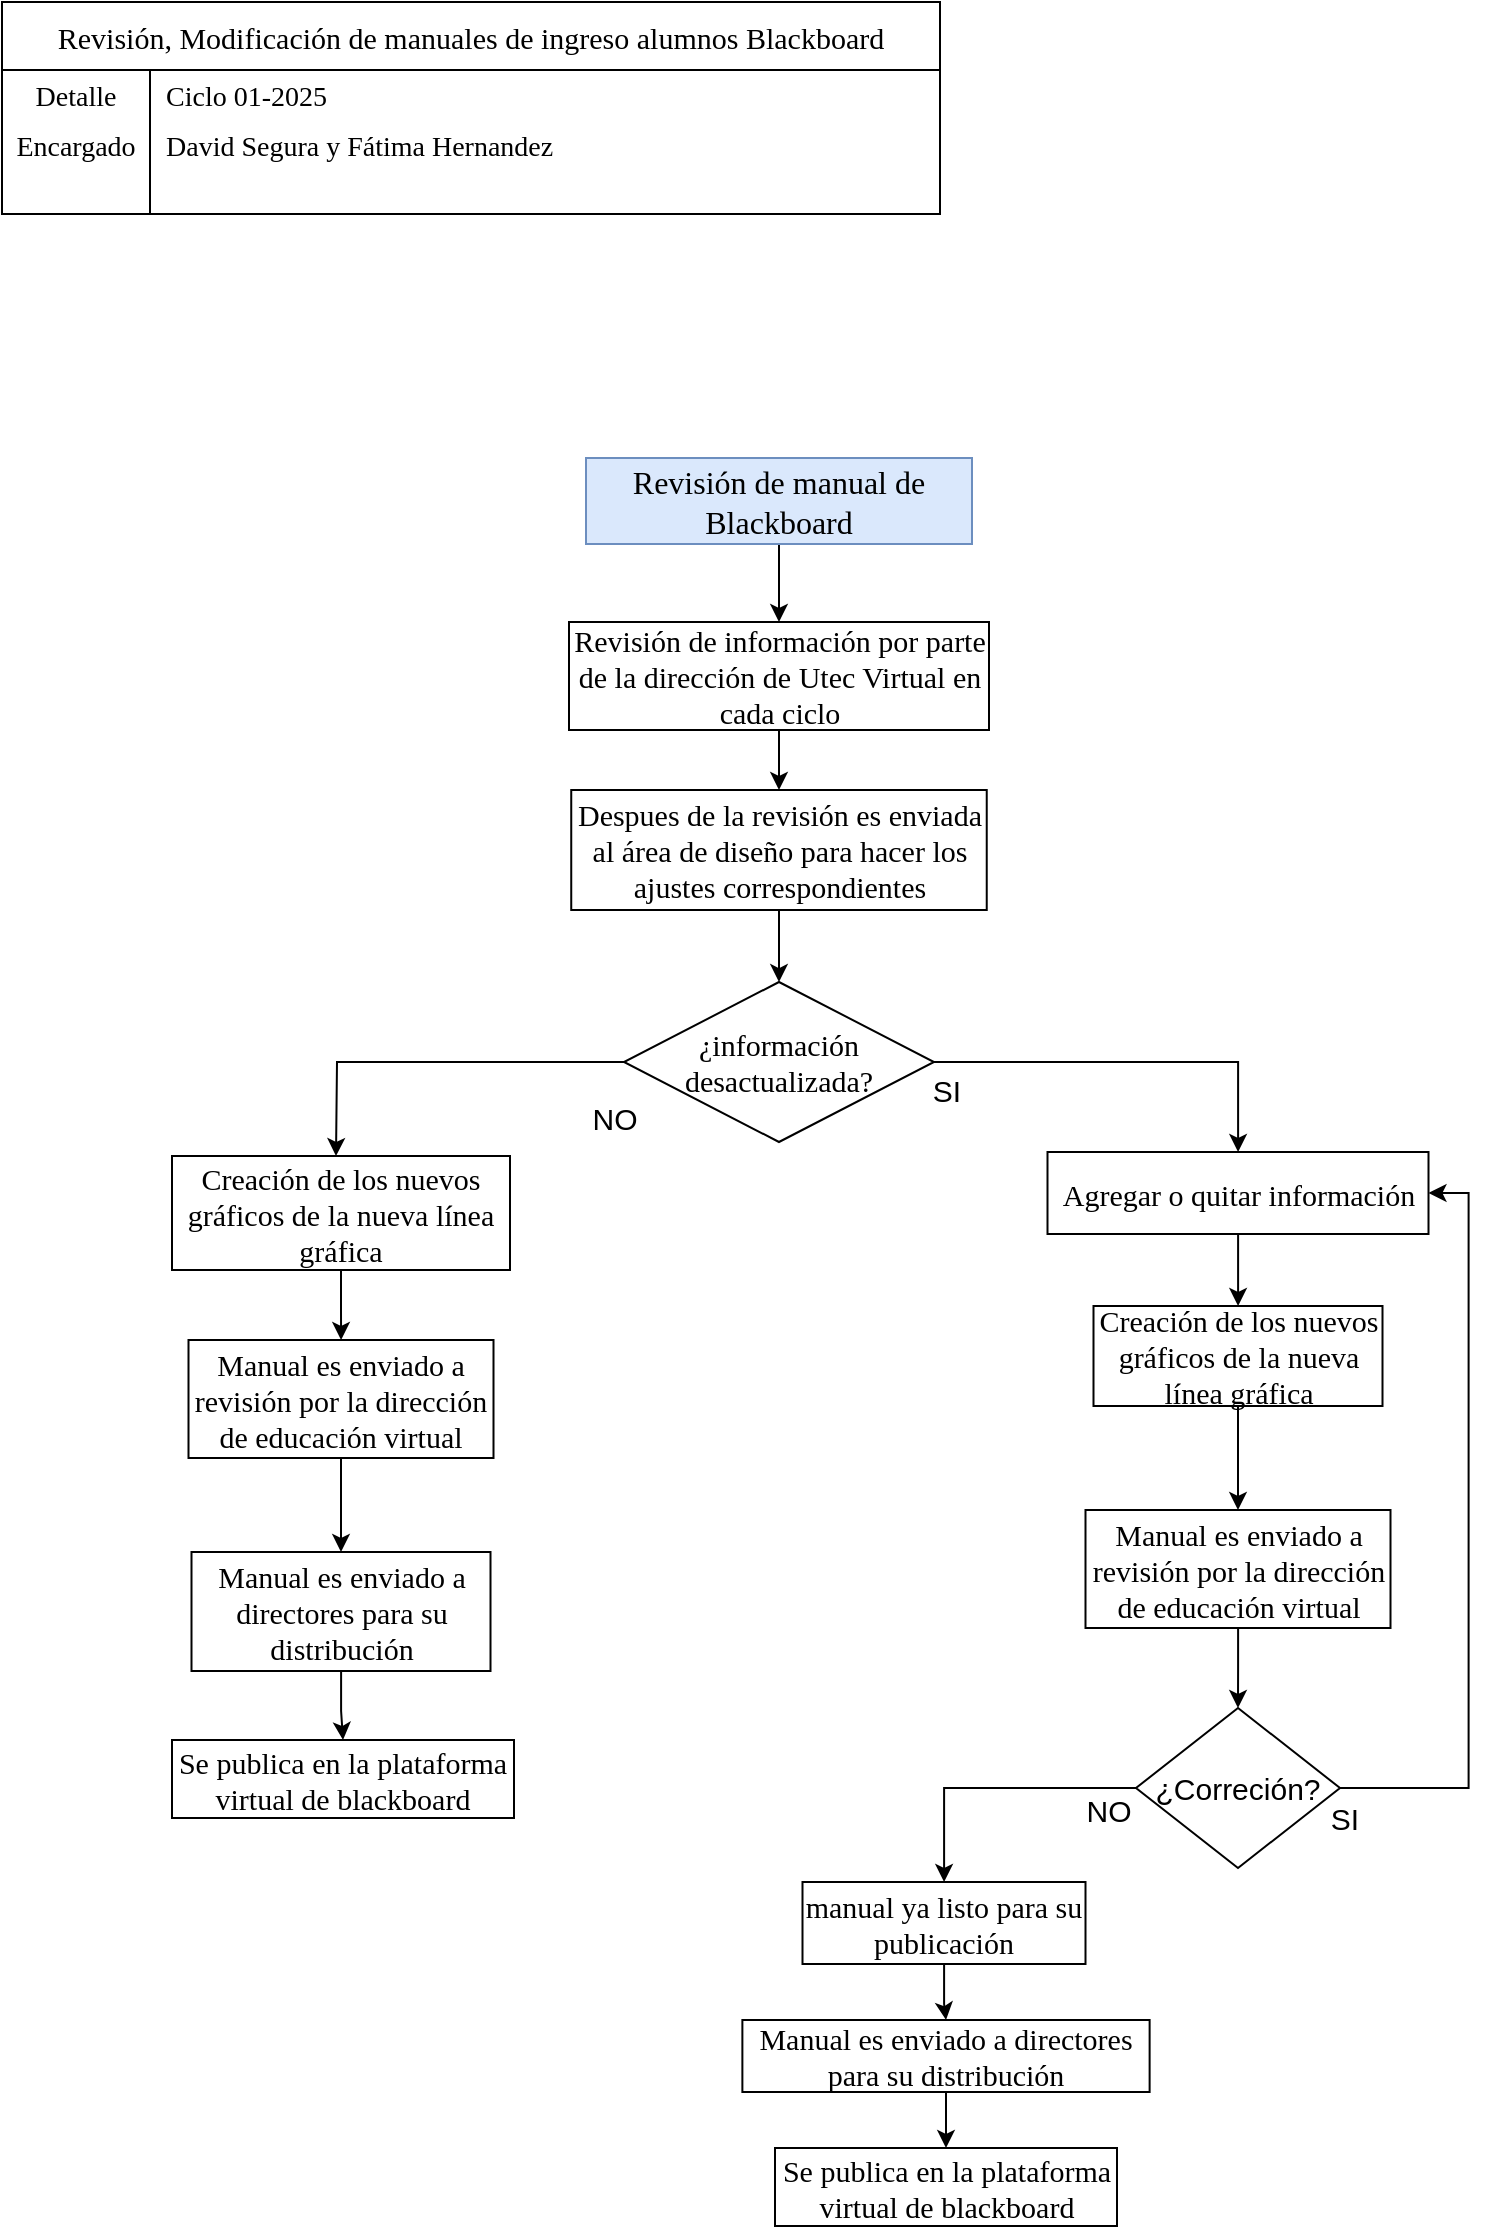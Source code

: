 <mxfile version="28.0.6">
  <diagram name="Página-1" id="KSvQpwmDWXcR83OlpllC">
    <mxGraphModel dx="1090" dy="825" grid="0" gridSize="10" guides="1" tooltips="1" connect="1" arrows="1" fold="1" page="1" pageScale="1" pageWidth="827" pageHeight="1169" math="0" shadow="0">
      <root>
        <mxCell id="0" />
        <mxCell id="1" parent="0" />
        <mxCell id="dwzm4kwDnqCYm4qDRHuH-1" value="&lt;span style=&quot;color: rgba(0, 0, 0, 0); font-family: monospace; font-size: 0px; text-wrap-mode: nowrap;&quot;&gt;%3CmxGraphModel%3E%3Croot%3E%3CmxCell%20id%3D%220%22%2F%3E%3CmxCell%20id%3D%221%22%20parent%3D%220%22%2F%3E%3CmxCell%20id%3D%222%22%20value%3D%22Crear%20tabla%20din%C3%A1mica%20para%20agrupar%20por%20facultad%20de%20Maestr%C3%ADa%20y%20contabilizar%20aulas%22%20style%3D%22whiteSpace%3Dwrap%3Bhtml%3D1%3Brounded%3D0%3BfontFamily%3DTimes%20New%20Roman%3BfontSize%3D14%3B%22%20vertex%3D%221%22%20parent%3D%221%22%3E%3CmxGeometry%20x%3D%22586.5%22%20y%3D%22691%22%20width%3D%22125%22%20height%3D%2264%22%20as%3D%22geometry%22%2F%3E%3C%2FmxCell%3E%3C%2Froot%3E%3C%2FmxGraphModel%3E&lt;/span&gt;" style="text;whiteSpace=wrap;html=1;" vertex="1" parent="1">
          <mxGeometry x="70" y="50" width="110" height="40" as="geometry" />
        </mxCell>
        <mxCell id="dwzm4kwDnqCYm4qDRHuH-2" value="Revisión, Modificación de manuales de ingreso alumnos Blackboard" style="shape=table;startSize=34;container=1;collapsible=0;childLayout=tableLayout;fixedRows=1;rowLines=0;fontStyle=0;fontSize=15;fontFamily=Times New Roman;" vertex="1" parent="1">
          <mxGeometry x="30" y="30" width="469" height="106" as="geometry" />
        </mxCell>
        <mxCell id="dwzm4kwDnqCYm4qDRHuH-3" value="" style="shape=tableRow;horizontal=0;startSize=0;swimlaneHead=0;swimlaneBody=0;top=0;left=0;bottom=0;right=0;collapsible=0;dropTarget=0;fillColor=none;points=[[0,0.5],[1,0.5]];portConstraint=eastwest;strokeColor=inherit;fontSize=16;fontFamily=Times New Roman;" vertex="1" parent="dwzm4kwDnqCYm4qDRHuH-2">
          <mxGeometry y="34" width="469" height="22" as="geometry" />
        </mxCell>
        <mxCell id="dwzm4kwDnqCYm4qDRHuH-4" value="&lt;font style=&quot;font-size: 14px;&quot;&gt;Detalle&lt;/font&gt;&lt;div&gt;&lt;br&gt;&lt;/div&gt;" style="shape=partialRectangle;html=1;whiteSpace=wrap;connectable=0;fillColor=none;top=0;left=0;bottom=0;right=0;overflow=hidden;pointerEvents=1;strokeColor=inherit;fontSize=16;fontFamily=Times New Roman;" vertex="1" parent="dwzm4kwDnqCYm4qDRHuH-3">
          <mxGeometry width="74" height="22" as="geometry">
            <mxRectangle width="74" height="22" as="alternateBounds" />
          </mxGeometry>
        </mxCell>
        <mxCell id="dwzm4kwDnqCYm4qDRHuH-5" value="&lt;font style=&quot;font-size: 14px;&quot;&gt;Ciclo 01-2025&lt;/font&gt;" style="shape=partialRectangle;html=1;whiteSpace=wrap;connectable=0;fillColor=none;top=0;left=0;bottom=0;right=0;align=left;spacingLeft=6;overflow=hidden;strokeColor=inherit;fontSize=16;fontFamily=Times New Roman;" vertex="1" parent="dwzm4kwDnqCYm4qDRHuH-3">
          <mxGeometry x="74" width="395" height="22" as="geometry">
            <mxRectangle width="395" height="22" as="alternateBounds" />
          </mxGeometry>
        </mxCell>
        <mxCell id="dwzm4kwDnqCYm4qDRHuH-6" value="" style="shape=tableRow;horizontal=0;startSize=0;swimlaneHead=0;swimlaneBody=0;top=0;left=0;bottom=0;right=0;collapsible=0;dropTarget=0;fillColor=none;points=[[0,0.5],[1,0.5]];portConstraint=eastwest;strokeColor=inherit;fontSize=16;fontFamily=Times New Roman;" vertex="1" parent="dwzm4kwDnqCYm4qDRHuH-2">
          <mxGeometry y="56" width="469" height="30" as="geometry" />
        </mxCell>
        <mxCell id="dwzm4kwDnqCYm4qDRHuH-7" value="&lt;font style=&quot;font-size: 14px;&quot;&gt;Encargado&lt;/font&gt;" style="shape=partialRectangle;html=1;whiteSpace=wrap;connectable=0;fillColor=none;top=0;left=0;bottom=0;right=0;overflow=hidden;strokeColor=inherit;fontSize=16;fontFamily=Times New Roman;" vertex="1" parent="dwzm4kwDnqCYm4qDRHuH-6">
          <mxGeometry width="74" height="30" as="geometry">
            <mxRectangle width="74" height="30" as="alternateBounds" />
          </mxGeometry>
        </mxCell>
        <mxCell id="dwzm4kwDnqCYm4qDRHuH-8" value="&lt;span style=&quot;font-size: 14px;&quot;&gt;David Segura y Fátima Hernandez&lt;/span&gt;" style="shape=partialRectangle;html=1;whiteSpace=wrap;connectable=0;fillColor=none;top=0;left=0;bottom=0;right=0;align=left;spacingLeft=6;overflow=hidden;strokeColor=inherit;fontSize=16;fontFamily=Times New Roman;" vertex="1" parent="dwzm4kwDnqCYm4qDRHuH-6">
          <mxGeometry x="74" width="395" height="30" as="geometry">
            <mxRectangle width="395" height="30" as="alternateBounds" />
          </mxGeometry>
        </mxCell>
        <mxCell id="dwzm4kwDnqCYm4qDRHuH-9" value="" style="shape=tableRow;horizontal=0;startSize=0;swimlaneHead=0;swimlaneBody=0;top=0;left=0;bottom=0;right=0;collapsible=0;dropTarget=0;fillColor=none;points=[[0,0.5],[1,0.5]];portConstraint=eastwest;strokeColor=inherit;fontSize=16;fontFamily=Times New Roman;" vertex="1" parent="dwzm4kwDnqCYm4qDRHuH-2">
          <mxGeometry y="86" width="469" height="20" as="geometry" />
        </mxCell>
        <mxCell id="dwzm4kwDnqCYm4qDRHuH-10" value="" style="shape=partialRectangle;html=1;whiteSpace=wrap;connectable=0;fillColor=none;top=0;left=0;bottom=0;right=0;overflow=hidden;strokeColor=inherit;fontSize=16;fontFamily=Times New Roman;" vertex="1" parent="dwzm4kwDnqCYm4qDRHuH-9">
          <mxGeometry width="74" height="20" as="geometry">
            <mxRectangle width="74" height="20" as="alternateBounds" />
          </mxGeometry>
        </mxCell>
        <mxCell id="dwzm4kwDnqCYm4qDRHuH-11" value="" style="shape=partialRectangle;html=1;whiteSpace=wrap;connectable=0;fillColor=none;top=0;left=0;bottom=0;right=0;align=left;spacingLeft=6;overflow=hidden;strokeColor=inherit;fontSize=16;fontFamily=Times New Roman;" vertex="1" parent="dwzm4kwDnqCYm4qDRHuH-9">
          <mxGeometry x="74" width="395" height="20" as="geometry">
            <mxRectangle width="395" height="20" as="alternateBounds" />
          </mxGeometry>
        </mxCell>
        <mxCell id="dwzm4kwDnqCYm4qDRHuH-12" value="" style="edgeStyle=orthogonalEdgeStyle;rounded=0;orthogonalLoop=1;jettySize=auto;html=1;fontSize=15;" edge="1" parent="1" source="dwzm4kwDnqCYm4qDRHuH-13" target="dwzm4kwDnqCYm4qDRHuH-15">
          <mxGeometry relative="1" as="geometry" />
        </mxCell>
        <mxCell id="dwzm4kwDnqCYm4qDRHuH-13" value="&lt;font style=&quot;font-size: 16px;&quot; face=&quot;Times New Roman&quot;&gt;Revisión de manual de Blackboard&lt;/font&gt;" style="rounded=0;whiteSpace=wrap;html=1;fillColor=#dae8fc;strokeColor=#6c8ebf;fontSize=15;" vertex="1" parent="1">
          <mxGeometry x="322" y="258" width="193" height="43" as="geometry" />
        </mxCell>
        <mxCell id="dwzm4kwDnqCYm4qDRHuH-14" value="" style="edgeStyle=orthogonalEdgeStyle;rounded=0;orthogonalLoop=1;jettySize=auto;html=1;fontSize=15;" edge="1" parent="1" source="dwzm4kwDnqCYm4qDRHuH-15" target="dwzm4kwDnqCYm4qDRHuH-17">
          <mxGeometry relative="1" as="geometry" />
        </mxCell>
        <mxCell id="dwzm4kwDnqCYm4qDRHuH-15" value="&lt;font face=&quot;Times New Roman&quot;&gt;Revisión de información por parte de la dirección de Utec Virtual en cada ciclo&lt;/font&gt;" style="rounded=0;whiteSpace=wrap;html=1;fontSize=15;" vertex="1" parent="1">
          <mxGeometry x="313.5" y="340" width="210" height="54" as="geometry" />
        </mxCell>
        <mxCell id="dwzm4kwDnqCYm4qDRHuH-16" value="" style="edgeStyle=orthogonalEdgeStyle;rounded=0;orthogonalLoop=1;jettySize=auto;html=1;fontSize=15;" edge="1" parent="1" source="dwzm4kwDnqCYm4qDRHuH-17" target="dwzm4kwDnqCYm4qDRHuH-20">
          <mxGeometry relative="1" as="geometry" />
        </mxCell>
        <mxCell id="dwzm4kwDnqCYm4qDRHuH-17" value="&lt;font face=&quot;Times New Roman&quot;&gt;Despues de la revisión es enviada al área de diseño para hacer los ajustes correspondientes&lt;/font&gt;" style="whiteSpace=wrap;html=1;fontSize=15;rounded=0;" vertex="1" parent="1">
          <mxGeometry x="314.62" y="424" width="207.75" height="60" as="geometry" />
        </mxCell>
        <mxCell id="dwzm4kwDnqCYm4qDRHuH-18" value="" style="edgeStyle=orthogonalEdgeStyle;rounded=0;orthogonalLoop=1;jettySize=auto;html=1;fontSize=15;" edge="1" parent="1" source="dwzm4kwDnqCYm4qDRHuH-20" target="dwzm4kwDnqCYm4qDRHuH-24">
          <mxGeometry relative="1" as="geometry" />
        </mxCell>
        <mxCell id="dwzm4kwDnqCYm4qDRHuH-19" value="" style="edgeStyle=orthogonalEdgeStyle;rounded=0;orthogonalLoop=1;jettySize=auto;html=1;fontSize=15;" edge="1" parent="1" source="dwzm4kwDnqCYm4qDRHuH-20">
          <mxGeometry relative="1" as="geometry">
            <mxPoint x="197" y="607" as="targetPoint" />
          </mxGeometry>
        </mxCell>
        <mxCell id="dwzm4kwDnqCYm4qDRHuH-20" value="&lt;font face=&quot;Times New Roman&quot;&gt;¿información desactualizada?&lt;/font&gt;" style="rhombus;whiteSpace=wrap;html=1;fontSize=15;rounded=0;" vertex="1" parent="1">
          <mxGeometry x="340.99" y="520" width="155.01" height="80" as="geometry" />
        </mxCell>
        <mxCell id="dwzm4kwDnqCYm4qDRHuH-21" value="NO" style="text;html=1;align=center;verticalAlign=middle;resizable=0;points=[];autosize=1;strokeColor=none;fillColor=none;fontSize=15;" vertex="1" parent="1">
          <mxGeometry x="315" y="573" width="41" height="30" as="geometry" />
        </mxCell>
        <mxCell id="dwzm4kwDnqCYm4qDRHuH-22" value="SI" style="text;html=1;align=center;verticalAlign=middle;resizable=0;points=[];autosize=1;strokeColor=none;fillColor=none;fontSize=15;" vertex="1" parent="1">
          <mxGeometry x="486" y="559" width="32" height="30" as="geometry" />
        </mxCell>
        <mxCell id="dwzm4kwDnqCYm4qDRHuH-23" value="" style="edgeStyle=orthogonalEdgeStyle;rounded=0;orthogonalLoop=1;jettySize=auto;html=1;fontSize=15;" edge="1" parent="1" source="dwzm4kwDnqCYm4qDRHuH-24" target="dwzm4kwDnqCYm4qDRHuH-26">
          <mxGeometry relative="1" as="geometry" />
        </mxCell>
        <mxCell id="dwzm4kwDnqCYm4qDRHuH-24" value="&lt;font face=&quot;Times New Roman&quot;&gt;Agregar o quitar información&lt;/font&gt;" style="whiteSpace=wrap;html=1;fontSize=15;rounded=0;" vertex="1" parent="1">
          <mxGeometry x="552.75" y="605" width="190.5" height="41" as="geometry" />
        </mxCell>
        <mxCell id="dwzm4kwDnqCYm4qDRHuH-25" value="" style="edgeStyle=orthogonalEdgeStyle;rounded=0;orthogonalLoop=1;jettySize=auto;html=1;fontSize=15;" edge="1" parent="1" source="dwzm4kwDnqCYm4qDRHuH-26" target="dwzm4kwDnqCYm4qDRHuH-32">
          <mxGeometry relative="1" as="geometry" />
        </mxCell>
        <mxCell id="dwzm4kwDnqCYm4qDRHuH-26" value="&lt;font face=&quot;Times New Roman&quot;&gt;Creación de los nuevos gráficos de la nueva línea gráfica&lt;/font&gt;" style="whiteSpace=wrap;html=1;fontSize=15;rounded=0;" vertex="1" parent="1">
          <mxGeometry x="575.75" y="682" width="144.5" height="50" as="geometry" />
        </mxCell>
        <mxCell id="dwzm4kwDnqCYm4qDRHuH-27" value="" style="edgeStyle=orthogonalEdgeStyle;rounded=0;orthogonalLoop=1;jettySize=auto;html=1;fontSize=15;" edge="1" parent="1" source="dwzm4kwDnqCYm4qDRHuH-28" target="dwzm4kwDnqCYm4qDRHuH-30">
          <mxGeometry relative="1" as="geometry" />
        </mxCell>
        <mxCell id="dwzm4kwDnqCYm4qDRHuH-28" value="&lt;font face=&quot;Times New Roman&quot;&gt;Creación de los nuevos gráficos de la nueva línea gráfica&lt;/font&gt;" style="whiteSpace=wrap;html=1;fontSize=15;rounded=0;" vertex="1" parent="1">
          <mxGeometry x="115" y="607" width="169" height="57" as="geometry" />
        </mxCell>
        <mxCell id="dwzm4kwDnqCYm4qDRHuH-29" value="" style="edgeStyle=orthogonalEdgeStyle;rounded=0;orthogonalLoop=1;jettySize=auto;html=1;fontSize=15;" edge="1" parent="1" source="dwzm4kwDnqCYm4qDRHuH-30" target="dwzm4kwDnqCYm4qDRHuH-41">
          <mxGeometry relative="1" as="geometry" />
        </mxCell>
        <mxCell id="dwzm4kwDnqCYm4qDRHuH-30" value="&lt;font face=&quot;Times New Roman&quot;&gt;Manual es enviado a revisión por la dirección de educación virtual&lt;/font&gt;" style="whiteSpace=wrap;html=1;fontSize=15;rounded=0;" vertex="1" parent="1">
          <mxGeometry x="123.25" y="699" width="152.5" height="59" as="geometry" />
        </mxCell>
        <mxCell id="dwzm4kwDnqCYm4qDRHuH-31" value="" style="edgeStyle=orthogonalEdgeStyle;rounded=0;orthogonalLoop=1;jettySize=auto;html=1;fontSize=15;" edge="1" parent="1" source="dwzm4kwDnqCYm4qDRHuH-32" target="dwzm4kwDnqCYm4qDRHuH-35">
          <mxGeometry relative="1" as="geometry" />
        </mxCell>
        <mxCell id="dwzm4kwDnqCYm4qDRHuH-32" value="&lt;font face=&quot;Times New Roman&quot;&gt;Manual es enviado a revisión por la dirección de educación virtual&lt;/font&gt;" style="whiteSpace=wrap;html=1;fontSize=15;rounded=0;" vertex="1" parent="1">
          <mxGeometry x="571.75" y="784" width="152.5" height="59" as="geometry" />
        </mxCell>
        <mxCell id="dwzm4kwDnqCYm4qDRHuH-33" style="edgeStyle=orthogonalEdgeStyle;rounded=0;orthogonalLoop=1;jettySize=auto;html=1;exitX=1;exitY=0.5;exitDx=0;exitDy=0;entryX=1;entryY=0.5;entryDx=0;entryDy=0;fontSize=15;" edge="1" parent="1" source="dwzm4kwDnqCYm4qDRHuH-35" target="dwzm4kwDnqCYm4qDRHuH-24">
          <mxGeometry relative="1" as="geometry" />
        </mxCell>
        <mxCell id="dwzm4kwDnqCYm4qDRHuH-34" value="" style="edgeStyle=orthogonalEdgeStyle;rounded=0;orthogonalLoop=1;jettySize=auto;html=1;fontSize=15;" edge="1" parent="1" source="dwzm4kwDnqCYm4qDRHuH-35" target="dwzm4kwDnqCYm4qDRHuH-38">
          <mxGeometry relative="1" as="geometry" />
        </mxCell>
        <mxCell id="dwzm4kwDnqCYm4qDRHuH-35" value="¿Correción?" style="rhombus;whiteSpace=wrap;html=1;fontSize=15;rounded=0;" vertex="1" parent="1">
          <mxGeometry x="597" y="883" width="102" height="80" as="geometry" />
        </mxCell>
        <mxCell id="dwzm4kwDnqCYm4qDRHuH-36" value="SI" style="text;html=1;align=center;verticalAlign=middle;resizable=0;points=[];autosize=1;strokeColor=none;fillColor=none;fontSize=15;" vertex="1" parent="1">
          <mxGeometry x="685" y="923" width="32" height="30" as="geometry" />
        </mxCell>
        <mxCell id="dwzm4kwDnqCYm4qDRHuH-37" value="" style="edgeStyle=orthogonalEdgeStyle;rounded=0;orthogonalLoop=1;jettySize=auto;html=1;fontSize=15;" edge="1" parent="1" source="dwzm4kwDnqCYm4qDRHuH-38" target="dwzm4kwDnqCYm4qDRHuH-40">
          <mxGeometry relative="1" as="geometry" />
        </mxCell>
        <mxCell id="dwzm4kwDnqCYm4qDRHuH-38" value="&lt;font face=&quot;Times New Roman&quot;&gt;manual ya listo para su publicación&lt;/font&gt;" style="whiteSpace=wrap;html=1;fontSize=15;rounded=0;" vertex="1" parent="1">
          <mxGeometry x="430.25" y="970" width="141.5" height="41" as="geometry" />
        </mxCell>
        <mxCell id="dwzm4kwDnqCYm4qDRHuH-39" value="NO&lt;div&gt;&lt;br&gt;&lt;/div&gt;" style="text;html=1;align=center;verticalAlign=middle;resizable=0;points=[];autosize=1;strokeColor=none;fillColor=none;fontSize=15;" vertex="1" parent="1">
          <mxGeometry x="562.81" y="919" width="41" height="48" as="geometry" />
        </mxCell>
        <mxCell id="dwzm4kwDnqCYm4qDRHuH-43" value="" style="edgeStyle=orthogonalEdgeStyle;rounded=0;orthogonalLoop=1;jettySize=auto;html=1;" edge="1" parent="1" source="dwzm4kwDnqCYm4qDRHuH-40" target="dwzm4kwDnqCYm4qDRHuH-42">
          <mxGeometry relative="1" as="geometry" />
        </mxCell>
        <mxCell id="dwzm4kwDnqCYm4qDRHuH-40" value="&lt;font face=&quot;Times New Roman&quot;&gt;Manual es enviado a directores para su distribución&lt;/font&gt;" style="whiteSpace=wrap;html=1;fontSize=15;rounded=0;" vertex="1" parent="1">
          <mxGeometry x="400.19" y="1039" width="203.62" height="36" as="geometry" />
        </mxCell>
        <mxCell id="dwzm4kwDnqCYm4qDRHuH-45" value="" style="edgeStyle=orthogonalEdgeStyle;rounded=0;orthogonalLoop=1;jettySize=auto;html=1;" edge="1" parent="1" source="dwzm4kwDnqCYm4qDRHuH-41" target="dwzm4kwDnqCYm4qDRHuH-44">
          <mxGeometry relative="1" as="geometry" />
        </mxCell>
        <mxCell id="dwzm4kwDnqCYm4qDRHuH-41" value="&lt;font face=&quot;Times New Roman&quot;&gt;Manual es enviado a directores para su distribución&lt;/font&gt;" style="whiteSpace=wrap;html=1;fontSize=15;rounded=0;" vertex="1" parent="1">
          <mxGeometry x="124.75" y="805" width="149.5" height="59.5" as="geometry" />
        </mxCell>
        <mxCell id="dwzm4kwDnqCYm4qDRHuH-42" value="&lt;font face=&quot;Times New Roman&quot;&gt;Se publica en la plataforma virtual de blackboard&lt;/font&gt;" style="whiteSpace=wrap;html=1;fontSize=15;rounded=0;" vertex="1" parent="1">
          <mxGeometry x="416.5" y="1103" width="171" height="39" as="geometry" />
        </mxCell>
        <mxCell id="dwzm4kwDnqCYm4qDRHuH-44" value="&lt;font face=&quot;Times New Roman&quot;&gt;Se publica en la plataforma virtual de blackboard&lt;/font&gt;" style="whiteSpace=wrap;html=1;fontSize=15;rounded=0;" vertex="1" parent="1">
          <mxGeometry x="115" y="899" width="171" height="39" as="geometry" />
        </mxCell>
      </root>
    </mxGraphModel>
  </diagram>
</mxfile>
